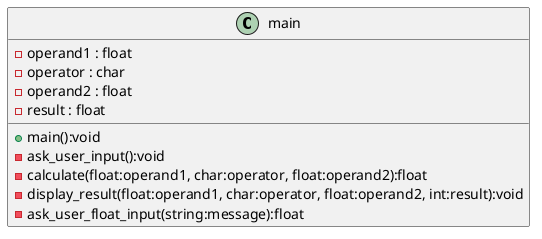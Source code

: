 @startuml
'https://plantuml.com/class-diagram

class main{
 - operand1 : float
 - operator : char
 - operand2 : float
 - result : float

 +main():void
 -ask_user_input():void
 -calculate(float:operand1, char:operator, float:operand2):float
 -display_result(float:operand1, char:operator, float:operand2, int:result):void
 -ask_user_float_input(string:message):float
}
@enduml